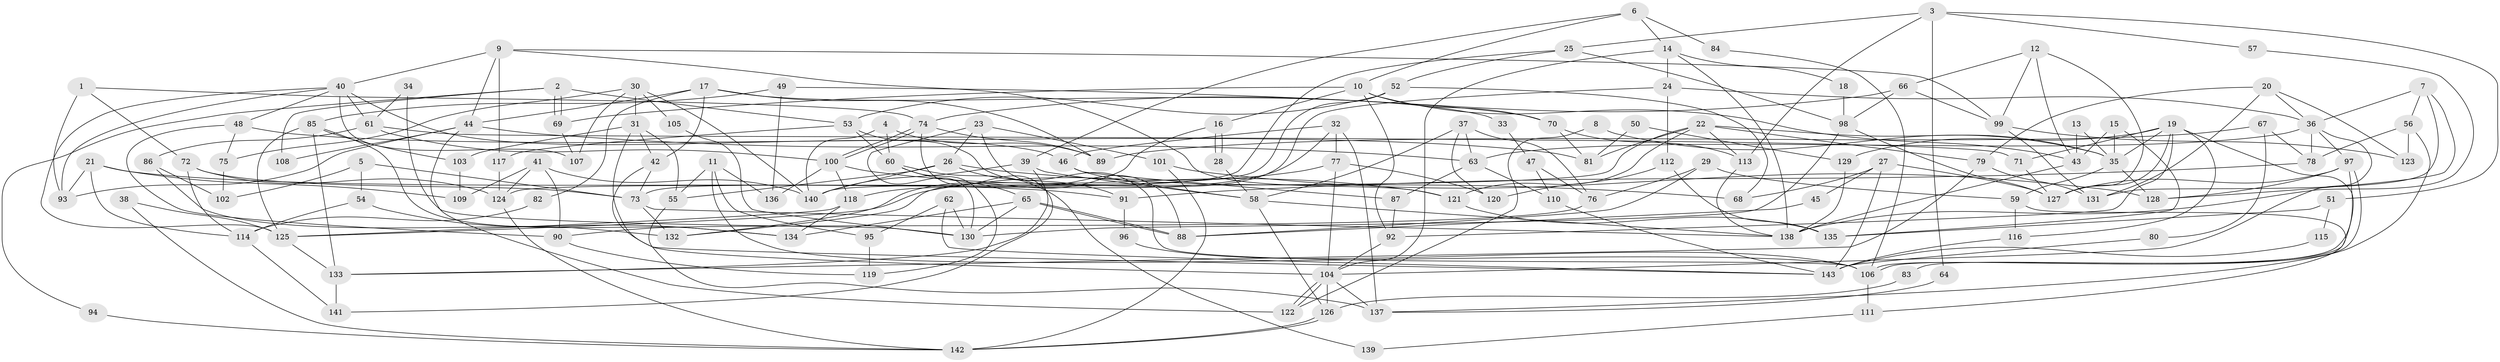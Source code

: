 // Generated by graph-tools (version 1.1) at 2025/50/03/09/25 03:50:05]
// undirected, 143 vertices, 286 edges
graph export_dot {
graph [start="1"]
  node [color=gray90,style=filled];
  1;
  2;
  3;
  4;
  5;
  6;
  7;
  8;
  9;
  10;
  11;
  12;
  13;
  14;
  15;
  16;
  17;
  18;
  19;
  20;
  21;
  22;
  23;
  24;
  25;
  26;
  27;
  28;
  29;
  30;
  31;
  32;
  33;
  34;
  35;
  36;
  37;
  38;
  39;
  40;
  41;
  42;
  43;
  44;
  45;
  46;
  47;
  48;
  49;
  50;
  51;
  52;
  53;
  54;
  55;
  56;
  57;
  58;
  59;
  60;
  61;
  62;
  63;
  64;
  65;
  66;
  67;
  68;
  69;
  70;
  71;
  72;
  73;
  74;
  75;
  76;
  77;
  78;
  79;
  80;
  81;
  82;
  83;
  84;
  85;
  86;
  87;
  88;
  89;
  90;
  91;
  92;
  93;
  94;
  95;
  96;
  97;
  98;
  99;
  100;
  101;
  102;
  103;
  104;
  105;
  106;
  107;
  108;
  109;
  110;
  111;
  112;
  113;
  114;
  115;
  116;
  117;
  118;
  119;
  120;
  121;
  122;
  123;
  124;
  125;
  126;
  127;
  128;
  129;
  130;
  131;
  132;
  133;
  134;
  135;
  136;
  137;
  138;
  139;
  140;
  141;
  142;
  143;
  1 -- 74;
  1 -- 72;
  1 -- 93;
  2 -- 53;
  2 -- 69;
  2 -- 69;
  2 -- 94;
  2 -- 108;
  3 -- 113;
  3 -- 25;
  3 -- 51;
  3 -- 57;
  3 -- 64;
  4 -- 60;
  4 -- 140;
  4 -- 89;
  5 -- 73;
  5 -- 54;
  5 -- 102;
  6 -- 10;
  6 -- 14;
  6 -- 39;
  6 -- 84;
  7 -- 56;
  7 -- 36;
  7 -- 128;
  7 -- 131;
  8 -- 35;
  8 -- 122;
  9 -- 99;
  9 -- 40;
  9 -- 44;
  9 -- 117;
  9 -- 121;
  10 -- 92;
  10 -- 43;
  10 -- 16;
  10 -- 69;
  10 -- 70;
  11 -- 55;
  11 -- 136;
  11 -- 95;
  11 -- 106;
  12 -- 66;
  12 -- 43;
  12 -- 99;
  12 -- 127;
  13 -- 35;
  13 -- 43;
  14 -- 138;
  14 -- 104;
  14 -- 18;
  14 -- 24;
  15 -- 35;
  15 -- 135;
  15 -- 43;
  16 -- 28;
  16 -- 28;
  16 -- 132;
  17 -- 42;
  17 -- 44;
  17 -- 33;
  17 -- 82;
  17 -- 89;
  18 -- 98;
  19 -- 127;
  19 -- 92;
  19 -- 35;
  19 -- 71;
  19 -- 83;
  19 -- 116;
  19 -- 129;
  20 -- 131;
  20 -- 36;
  20 -- 79;
  20 -- 123;
  21 -- 114;
  21 -- 93;
  21 -- 91;
  21 -- 109;
  22 -- 121;
  22 -- 35;
  22 -- 79;
  22 -- 81;
  22 -- 113;
  22 -- 124;
  23 -- 101;
  23 -- 26;
  23 -- 88;
  23 -- 130;
  24 -- 36;
  24 -- 112;
  24 -- 132;
  25 -- 52;
  25 -- 98;
  25 -- 73;
  26 -- 91;
  26 -- 140;
  26 -- 55;
  26 -- 68;
  27 -- 127;
  27 -- 143;
  27 -- 45;
  27 -- 68;
  28 -- 58;
  29 -- 76;
  29 -- 88;
  29 -- 59;
  30 -- 31;
  30 -- 140;
  30 -- 75;
  30 -- 105;
  30 -- 107;
  31 -- 103;
  31 -- 42;
  31 -- 55;
  31 -- 143;
  32 -- 137;
  32 -- 46;
  32 -- 77;
  32 -- 118;
  33 -- 47;
  34 -- 130;
  34 -- 61;
  35 -- 128;
  35 -- 59;
  36 -- 97;
  36 -- 104;
  36 -- 63;
  36 -- 78;
  37 -- 58;
  37 -- 63;
  37 -- 76;
  37 -- 120;
  38 -- 142;
  38 -- 125;
  39 -- 133;
  39 -- 58;
  39 -- 140;
  40 -- 107;
  40 -- 125;
  40 -- 46;
  40 -- 48;
  40 -- 61;
  40 -- 93;
  41 -- 140;
  41 -- 90;
  41 -- 109;
  41 -- 124;
  42 -- 104;
  42 -- 73;
  43 -- 138;
  44 -- 93;
  44 -- 63;
  44 -- 108;
  44 -- 122;
  45 -- 88;
  46 -- 58;
  46 -- 87;
  47 -- 76;
  47 -- 110;
  48 -- 75;
  48 -- 81;
  48 -- 90;
  49 -- 85;
  49 -- 70;
  49 -- 136;
  50 -- 81;
  50 -- 129;
  51 -- 135;
  51 -- 115;
  52 -- 68;
  52 -- 53;
  52 -- 140;
  53 -- 106;
  53 -- 117;
  53 -- 60;
  54 -- 134;
  54 -- 114;
  55 -- 137;
  56 -- 137;
  56 -- 123;
  56 -- 78;
  57 -- 138;
  58 -- 138;
  58 -- 126;
  59 -- 111;
  59 -- 116;
  60 -- 65;
  60 -- 119;
  60 -- 139;
  61 -- 100;
  61 -- 71;
  61 -- 86;
  62 -- 130;
  62 -- 143;
  62 -- 95;
  63 -- 87;
  63 -- 110;
  64 -- 137;
  65 -- 130;
  65 -- 88;
  65 -- 88;
  65 -- 134;
  66 -- 74;
  66 -- 99;
  66 -- 98;
  67 -- 89;
  67 -- 78;
  67 -- 80;
  69 -- 107;
  70 -- 81;
  70 -- 113;
  71 -- 127;
  72 -- 73;
  72 -- 124;
  72 -- 114;
  73 -- 132;
  73 -- 138;
  74 -- 89;
  74 -- 100;
  74 -- 100;
  74 -- 141;
  75 -- 102;
  76 -- 90;
  77 -- 104;
  77 -- 120;
  77 -- 125;
  78 -- 91;
  79 -- 131;
  79 -- 133;
  80 -- 143;
  82 -- 114;
  83 -- 126;
  84 -- 106;
  85 -- 125;
  85 -- 133;
  85 -- 103;
  85 -- 134;
  86 -- 132;
  86 -- 102;
  87 -- 92;
  90 -- 119;
  91 -- 96;
  92 -- 104;
  94 -- 142;
  95 -- 119;
  96 -- 106;
  97 -- 127;
  97 -- 106;
  97 -- 106;
  97 -- 128;
  98 -- 127;
  98 -- 130;
  99 -- 131;
  99 -- 123;
  100 -- 118;
  100 -- 121;
  100 -- 136;
  101 -- 142;
  101 -- 128;
  103 -- 109;
  104 -- 126;
  104 -- 122;
  104 -- 122;
  104 -- 137;
  105 -- 130;
  106 -- 111;
  110 -- 143;
  111 -- 139;
  112 -- 120;
  112 -- 135;
  113 -- 138;
  114 -- 141;
  115 -- 143;
  116 -- 143;
  117 -- 124;
  118 -- 134;
  118 -- 125;
  121 -- 135;
  124 -- 142;
  125 -- 133;
  126 -- 142;
  126 -- 142;
  129 -- 138;
  133 -- 141;
}
